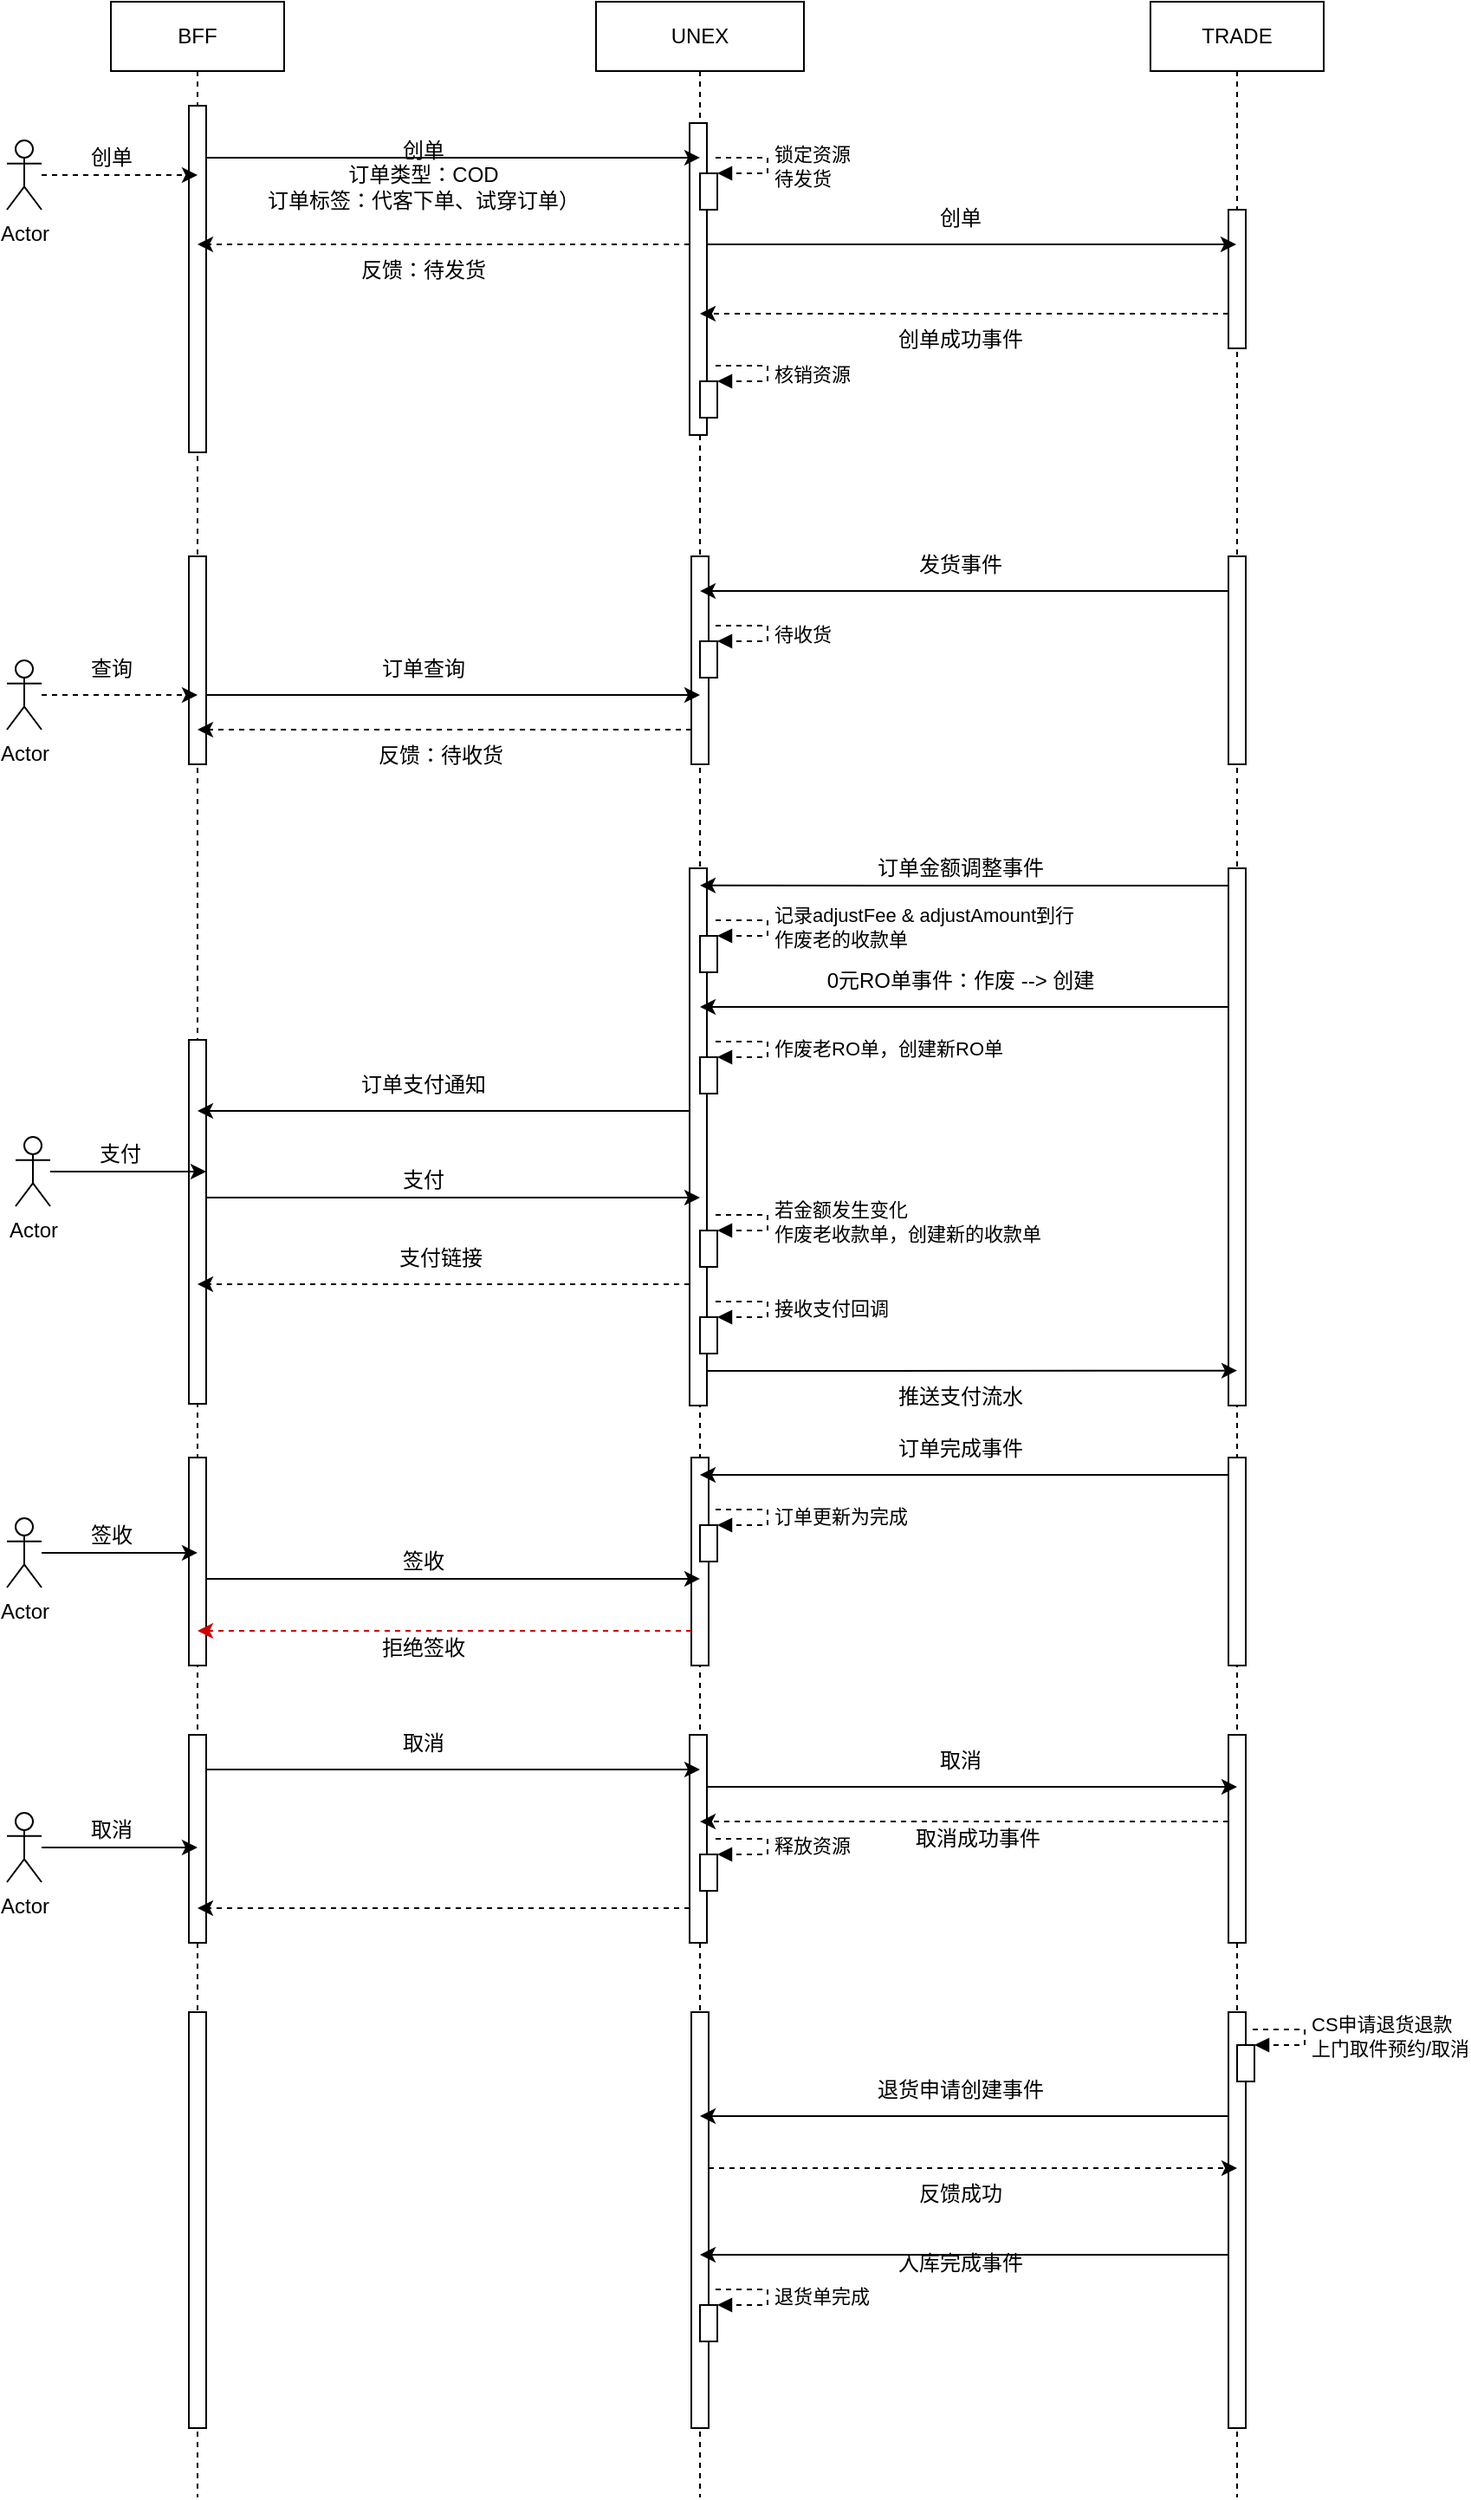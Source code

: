 <mxfile version="20.8.5" type="github">
  <diagram id="SIKZJ5OvWdf6jRGlZ0ak" name="第 1 页">
    <mxGraphModel dx="1003" dy="644" grid="1" gridSize="10" guides="1" tooltips="1" connect="1" arrows="1" fold="1" page="1" pageScale="1" pageWidth="827" pageHeight="1169" math="0" shadow="0">
      <root>
        <mxCell id="0" />
        <mxCell id="1" parent="0" />
        <mxCell id="OFJ5Goqv8C-owGQzhqaM-27" value="BFF" style="shape=umlLifeline;perimeter=lifelinePerimeter;whiteSpace=wrap;html=1;container=1;collapsible=0;recursiveResize=0;outlineConnect=0;" vertex="1" parent="1">
          <mxGeometry x="80" y="360" width="100" height="1440" as="geometry" />
        </mxCell>
        <mxCell id="OFJ5Goqv8C-owGQzhqaM-30" value="" style="html=1;points=[];perimeter=orthogonalPerimeter;" vertex="1" parent="OFJ5Goqv8C-owGQzhqaM-27">
          <mxGeometry x="45" y="60" width="10" height="200" as="geometry" />
        </mxCell>
        <mxCell id="OFJ5Goqv8C-owGQzhqaM-93" value="" style="html=1;points=[];perimeter=orthogonalPerimeter;" vertex="1" parent="OFJ5Goqv8C-owGQzhqaM-27">
          <mxGeometry x="45" y="320" width="10" height="120" as="geometry" />
        </mxCell>
        <mxCell id="OFJ5Goqv8C-owGQzhqaM-117" value="" style="html=1;points=[];perimeter=orthogonalPerimeter;" vertex="1" parent="OFJ5Goqv8C-owGQzhqaM-27">
          <mxGeometry x="45" y="599" width="10" height="210" as="geometry" />
        </mxCell>
        <mxCell id="OFJ5Goqv8C-owGQzhqaM-139" style="edgeStyle=orthogonalEdgeStyle;rounded=0;orthogonalLoop=1;jettySize=auto;html=1;entryX=0.5;entryY=0.481;entryDx=0;entryDy=0;entryPerimeter=0;" edge="1" parent="OFJ5Goqv8C-owGQzhqaM-27" source="OFJ5Goqv8C-owGQzhqaM-129">
          <mxGeometry relative="1" as="geometry">
            <mxPoint x="55" y="675.01" as="targetPoint" />
          </mxGeometry>
        </mxCell>
        <mxCell id="OFJ5Goqv8C-owGQzhqaM-129" value="Actor" style="shape=umlActor;verticalLabelPosition=bottom;verticalAlign=top;html=1;" vertex="1" parent="OFJ5Goqv8C-owGQzhqaM-27">
          <mxGeometry x="-55" y="655" width="20" height="40" as="geometry" />
        </mxCell>
        <mxCell id="OFJ5Goqv8C-owGQzhqaM-140" value="支付" style="text;html=1;align=center;verticalAlign=middle;resizable=0;points=[];autosize=1;strokeColor=none;fillColor=none;" vertex="1" parent="OFJ5Goqv8C-owGQzhqaM-27">
          <mxGeometry x="-20" y="650" width="50" height="30" as="geometry" />
        </mxCell>
        <mxCell id="OFJ5Goqv8C-owGQzhqaM-153" value="" style="html=1;points=[];perimeter=orthogonalPerimeter;" vertex="1" parent="OFJ5Goqv8C-owGQzhqaM-27">
          <mxGeometry x="45" y="840" width="10" height="120" as="geometry" />
        </mxCell>
        <mxCell id="OFJ5Goqv8C-owGQzhqaM-167" value="" style="html=1;points=[];perimeter=orthogonalPerimeter;" vertex="1" parent="OFJ5Goqv8C-owGQzhqaM-27">
          <mxGeometry x="45" y="1000" width="10" height="120" as="geometry" />
        </mxCell>
        <mxCell id="OFJ5Goqv8C-owGQzhqaM-183" value="" style="html=1;points=[];perimeter=orthogonalPerimeter;" vertex="1" parent="OFJ5Goqv8C-owGQzhqaM-27">
          <mxGeometry x="45" y="1160" width="10" height="240" as="geometry" />
        </mxCell>
        <mxCell id="OFJ5Goqv8C-owGQzhqaM-28" value="UNEX" style="shape=umlLifeline;perimeter=lifelinePerimeter;whiteSpace=wrap;html=1;container=1;collapsible=0;recursiveResize=0;outlineConnect=0;" vertex="1" parent="1">
          <mxGeometry x="360" y="360" width="120" height="1440" as="geometry" />
        </mxCell>
        <mxCell id="OFJ5Goqv8C-owGQzhqaM-36" value="" style="html=1;points=[];perimeter=orthogonalPerimeter;" vertex="1" parent="OFJ5Goqv8C-owGQzhqaM-28">
          <mxGeometry x="54" y="70" width="10" height="180" as="geometry" />
        </mxCell>
        <mxCell id="OFJ5Goqv8C-owGQzhqaM-83" value="" style="html=1;points=[];perimeter=orthogonalPerimeter;" vertex="1" parent="OFJ5Goqv8C-owGQzhqaM-28">
          <mxGeometry x="60" y="99" width="10" height="21" as="geometry" />
        </mxCell>
        <mxCell id="OFJ5Goqv8C-owGQzhqaM-84" value="锁定资源&lt;br&gt;待发货" style="edgeStyle=orthogonalEdgeStyle;html=1;align=left;spacingLeft=2;endArrow=block;rounded=0;entryX=1;entryY=0;dashed=1;" edge="1" target="OFJ5Goqv8C-owGQzhqaM-83" parent="OFJ5Goqv8C-owGQzhqaM-28">
          <mxGeometry x="0.013" relative="1" as="geometry">
            <mxPoint x="69" y="90" as="sourcePoint" />
            <Array as="points">
              <mxPoint x="99" y="90" />
            </Array>
            <mxPoint as="offset" />
          </mxGeometry>
        </mxCell>
        <mxCell id="OFJ5Goqv8C-owGQzhqaM-90" value="" style="html=1;points=[];perimeter=orthogonalPerimeter;" vertex="1" parent="OFJ5Goqv8C-owGQzhqaM-28">
          <mxGeometry x="60" y="219" width="10" height="21" as="geometry" />
        </mxCell>
        <mxCell id="OFJ5Goqv8C-owGQzhqaM-91" value="核销资源" style="edgeStyle=orthogonalEdgeStyle;html=1;align=left;spacingLeft=2;endArrow=block;rounded=0;entryX=1;entryY=0;dashed=1;" edge="1" parent="OFJ5Goqv8C-owGQzhqaM-28" target="OFJ5Goqv8C-owGQzhqaM-90">
          <mxGeometry x="0.013" relative="1" as="geometry">
            <mxPoint x="69" y="210" as="sourcePoint" />
            <Array as="points">
              <mxPoint x="99" y="210" />
            </Array>
            <mxPoint as="offset" />
          </mxGeometry>
        </mxCell>
        <mxCell id="OFJ5Goqv8C-owGQzhqaM-98" value="" style="html=1;points=[];perimeter=orthogonalPerimeter;" vertex="1" parent="OFJ5Goqv8C-owGQzhqaM-28">
          <mxGeometry x="55" y="320" width="10" height="120" as="geometry" />
        </mxCell>
        <mxCell id="OFJ5Goqv8C-owGQzhqaM-104" value="" style="html=1;points=[];perimeter=orthogonalPerimeter;" vertex="1" parent="OFJ5Goqv8C-owGQzhqaM-28">
          <mxGeometry x="60" y="369" width="10" height="21" as="geometry" />
        </mxCell>
        <mxCell id="OFJ5Goqv8C-owGQzhqaM-105" value="待收货" style="edgeStyle=orthogonalEdgeStyle;html=1;align=left;spacingLeft=2;endArrow=block;rounded=0;entryX=1;entryY=0;dashed=1;" edge="1" parent="OFJ5Goqv8C-owGQzhqaM-28" target="OFJ5Goqv8C-owGQzhqaM-104">
          <mxGeometry x="0.013" relative="1" as="geometry">
            <mxPoint x="69" y="360" as="sourcePoint" />
            <Array as="points">
              <mxPoint x="99" y="360" />
            </Array>
            <mxPoint as="offset" />
          </mxGeometry>
        </mxCell>
        <mxCell id="OFJ5Goqv8C-owGQzhqaM-118" value="" style="html=1;points=[];perimeter=orthogonalPerimeter;" vertex="1" parent="OFJ5Goqv8C-owGQzhqaM-28">
          <mxGeometry x="54" y="500" width="10" height="310" as="geometry" />
        </mxCell>
        <mxCell id="OFJ5Goqv8C-owGQzhqaM-123" value="" style="html=1;points=[];perimeter=orthogonalPerimeter;" vertex="1" parent="OFJ5Goqv8C-owGQzhqaM-28">
          <mxGeometry x="60" y="539" width="10" height="21" as="geometry" />
        </mxCell>
        <mxCell id="OFJ5Goqv8C-owGQzhqaM-124" value="记录adjustFee &amp;amp;&amp;nbsp;adjustAmount到行&lt;br&gt;作废老的收款单" style="edgeStyle=orthogonalEdgeStyle;html=1;align=left;spacingLeft=2;endArrow=block;rounded=0;entryX=1;entryY=0;dashed=1;" edge="1" parent="OFJ5Goqv8C-owGQzhqaM-28" target="OFJ5Goqv8C-owGQzhqaM-123">
          <mxGeometry relative="1" as="geometry">
            <mxPoint x="69" y="530" as="sourcePoint" />
            <Array as="points">
              <mxPoint x="99" y="530" />
            </Array>
            <mxPoint as="offset" />
          </mxGeometry>
        </mxCell>
        <mxCell id="OFJ5Goqv8C-owGQzhqaM-127" value="" style="html=1;points=[];perimeter=orthogonalPerimeter;" vertex="1" parent="OFJ5Goqv8C-owGQzhqaM-28">
          <mxGeometry x="60" y="609" width="10" height="21" as="geometry" />
        </mxCell>
        <mxCell id="OFJ5Goqv8C-owGQzhqaM-128" value="作废老RO单，创建新RO单" style="edgeStyle=orthogonalEdgeStyle;html=1;align=left;spacingLeft=2;endArrow=block;rounded=0;entryX=1;entryY=0;dashed=1;" edge="1" parent="OFJ5Goqv8C-owGQzhqaM-28" target="OFJ5Goqv8C-owGQzhqaM-127">
          <mxGeometry relative="1" as="geometry">
            <mxPoint x="69" y="600" as="sourcePoint" />
            <Array as="points">
              <mxPoint x="99" y="600" />
            </Array>
            <mxPoint as="offset" />
          </mxGeometry>
        </mxCell>
        <mxCell id="OFJ5Goqv8C-owGQzhqaM-144" value="" style="html=1;points=[];perimeter=orthogonalPerimeter;" vertex="1" parent="OFJ5Goqv8C-owGQzhqaM-28">
          <mxGeometry x="60" y="709" width="10" height="21" as="geometry" />
        </mxCell>
        <mxCell id="OFJ5Goqv8C-owGQzhqaM-145" value="若金额发生变化&lt;br&gt;作废老收款单，创建新的收款单" style="edgeStyle=orthogonalEdgeStyle;html=1;align=left;spacingLeft=2;endArrow=block;rounded=0;entryX=1;entryY=0;dashed=1;" edge="1" parent="OFJ5Goqv8C-owGQzhqaM-28" target="OFJ5Goqv8C-owGQzhqaM-144">
          <mxGeometry relative="1" as="geometry">
            <mxPoint x="69" y="700" as="sourcePoint" />
            <Array as="points">
              <mxPoint x="99" y="700" />
            </Array>
            <mxPoint as="offset" />
          </mxGeometry>
        </mxCell>
        <mxCell id="OFJ5Goqv8C-owGQzhqaM-151" value="" style="html=1;points=[];perimeter=orthogonalPerimeter;" vertex="1" parent="OFJ5Goqv8C-owGQzhqaM-28">
          <mxGeometry x="60" y="759" width="10" height="21" as="geometry" />
        </mxCell>
        <mxCell id="OFJ5Goqv8C-owGQzhqaM-152" value="接收支付回调" style="edgeStyle=orthogonalEdgeStyle;html=1;align=left;spacingLeft=2;endArrow=block;rounded=0;entryX=1;entryY=0;dashed=1;" edge="1" parent="OFJ5Goqv8C-owGQzhqaM-28" target="OFJ5Goqv8C-owGQzhqaM-151">
          <mxGeometry relative="1" as="geometry">
            <mxPoint x="69" y="750" as="sourcePoint" />
            <Array as="points">
              <mxPoint x="99" y="750" />
            </Array>
            <mxPoint as="offset" />
          </mxGeometry>
        </mxCell>
        <mxCell id="OFJ5Goqv8C-owGQzhqaM-154" value="" style="html=1;points=[];perimeter=orthogonalPerimeter;" vertex="1" parent="OFJ5Goqv8C-owGQzhqaM-28">
          <mxGeometry x="55" y="840" width="10" height="120" as="geometry" />
        </mxCell>
        <mxCell id="OFJ5Goqv8C-owGQzhqaM-158" value="" style="html=1;points=[];perimeter=orthogonalPerimeter;" vertex="1" parent="OFJ5Goqv8C-owGQzhqaM-28">
          <mxGeometry x="60" y="879" width="10" height="21" as="geometry" />
        </mxCell>
        <mxCell id="OFJ5Goqv8C-owGQzhqaM-159" value="订单更新为完成" style="edgeStyle=orthogonalEdgeStyle;html=1;align=left;spacingLeft=2;endArrow=block;rounded=0;entryX=1;entryY=0;dashed=1;" edge="1" parent="OFJ5Goqv8C-owGQzhqaM-28" target="OFJ5Goqv8C-owGQzhqaM-158">
          <mxGeometry relative="1" as="geometry">
            <mxPoint x="69" y="870" as="sourcePoint" />
            <Array as="points">
              <mxPoint x="99" y="870" />
            </Array>
            <mxPoint as="offset" />
          </mxGeometry>
        </mxCell>
        <mxCell id="OFJ5Goqv8C-owGQzhqaM-168" value="" style="html=1;points=[];perimeter=orthogonalPerimeter;" vertex="1" parent="OFJ5Goqv8C-owGQzhqaM-28">
          <mxGeometry x="54" y="1000" width="10" height="120" as="geometry" />
        </mxCell>
        <mxCell id="OFJ5Goqv8C-owGQzhqaM-174" value="" style="html=1;points=[];perimeter=orthogonalPerimeter;" vertex="1" parent="OFJ5Goqv8C-owGQzhqaM-28">
          <mxGeometry x="60" y="1069" width="10" height="21" as="geometry" />
        </mxCell>
        <mxCell id="OFJ5Goqv8C-owGQzhqaM-175" value="释放资源" style="edgeStyle=orthogonalEdgeStyle;html=1;align=left;spacingLeft=2;endArrow=block;rounded=0;entryX=1;entryY=0;dashed=1;" edge="1" parent="OFJ5Goqv8C-owGQzhqaM-28" target="OFJ5Goqv8C-owGQzhqaM-174">
          <mxGeometry relative="1" as="geometry">
            <mxPoint x="69" y="1060" as="sourcePoint" />
            <Array as="points">
              <mxPoint x="99" y="1060" />
            </Array>
            <mxPoint as="offset" />
          </mxGeometry>
        </mxCell>
        <mxCell id="OFJ5Goqv8C-owGQzhqaM-184" value="" style="html=1;points=[];perimeter=orthogonalPerimeter;" vertex="1" parent="OFJ5Goqv8C-owGQzhqaM-28">
          <mxGeometry x="55" y="1160" width="10" height="240" as="geometry" />
        </mxCell>
        <mxCell id="OFJ5Goqv8C-owGQzhqaM-201" value="" style="html=1;points=[];perimeter=orthogonalPerimeter;" vertex="1" parent="OFJ5Goqv8C-owGQzhqaM-28">
          <mxGeometry x="60" y="1329" width="10" height="21" as="geometry" />
        </mxCell>
        <mxCell id="OFJ5Goqv8C-owGQzhqaM-202" value="退货单完成" style="edgeStyle=orthogonalEdgeStyle;html=1;align=left;spacingLeft=2;endArrow=block;rounded=0;entryX=1;entryY=0;dashed=1;" edge="1" parent="OFJ5Goqv8C-owGQzhqaM-28" target="OFJ5Goqv8C-owGQzhqaM-201">
          <mxGeometry relative="1" as="geometry">
            <mxPoint x="69" y="1320" as="sourcePoint" />
            <Array as="points">
              <mxPoint x="99" y="1320" />
            </Array>
            <mxPoint as="offset" />
          </mxGeometry>
        </mxCell>
        <mxCell id="OFJ5Goqv8C-owGQzhqaM-29" value="TRADE" style="shape=umlLifeline;perimeter=lifelinePerimeter;whiteSpace=wrap;html=1;container=1;collapsible=0;recursiveResize=0;outlineConnect=0;" vertex="1" parent="1">
          <mxGeometry x="680" y="360" width="100" height="1440" as="geometry" />
        </mxCell>
        <mxCell id="OFJ5Goqv8C-owGQzhqaM-61" value="" style="html=1;points=[];perimeter=orthogonalPerimeter;" vertex="1" parent="OFJ5Goqv8C-owGQzhqaM-29">
          <mxGeometry x="45" y="120" width="10" height="80" as="geometry" />
        </mxCell>
        <mxCell id="OFJ5Goqv8C-owGQzhqaM-99" value="" style="html=1;points=[];perimeter=orthogonalPerimeter;" vertex="1" parent="OFJ5Goqv8C-owGQzhqaM-29">
          <mxGeometry x="45" y="320" width="10" height="120" as="geometry" />
        </mxCell>
        <mxCell id="OFJ5Goqv8C-owGQzhqaM-119" value="" style="html=1;points=[];perimeter=orthogonalPerimeter;" vertex="1" parent="OFJ5Goqv8C-owGQzhqaM-29">
          <mxGeometry x="45" y="500" width="10" height="310" as="geometry" />
        </mxCell>
        <mxCell id="OFJ5Goqv8C-owGQzhqaM-155" value="" style="html=1;points=[];perimeter=orthogonalPerimeter;" vertex="1" parent="OFJ5Goqv8C-owGQzhqaM-29">
          <mxGeometry x="45" y="840" width="10" height="120" as="geometry" />
        </mxCell>
        <mxCell id="OFJ5Goqv8C-owGQzhqaM-169" value="" style="html=1;points=[];perimeter=orthogonalPerimeter;" vertex="1" parent="OFJ5Goqv8C-owGQzhqaM-29">
          <mxGeometry x="45" y="1000" width="10" height="120" as="geometry" />
        </mxCell>
        <mxCell id="OFJ5Goqv8C-owGQzhqaM-185" value="" style="html=1;points=[];perimeter=orthogonalPerimeter;" vertex="1" parent="OFJ5Goqv8C-owGQzhqaM-29">
          <mxGeometry x="45" y="1160" width="10" height="240" as="geometry" />
        </mxCell>
        <mxCell id="OFJ5Goqv8C-owGQzhqaM-193" value="" style="html=1;points=[];perimeter=orthogonalPerimeter;" vertex="1" parent="OFJ5Goqv8C-owGQzhqaM-29">
          <mxGeometry x="50" y="1179" width="10" height="21" as="geometry" />
        </mxCell>
        <mxCell id="OFJ5Goqv8C-owGQzhqaM-194" value="CS申请退货退款&lt;br&gt;上门取件预约/取消" style="edgeStyle=orthogonalEdgeStyle;html=1;align=left;spacingLeft=2;endArrow=block;rounded=0;entryX=1;entryY=0;dashed=1;" edge="1" parent="OFJ5Goqv8C-owGQzhqaM-29" target="OFJ5Goqv8C-owGQzhqaM-193">
          <mxGeometry relative="1" as="geometry">
            <mxPoint x="59" y="1170" as="sourcePoint" />
            <Array as="points">
              <mxPoint x="89" y="1170" />
            </Array>
            <mxPoint as="offset" />
          </mxGeometry>
        </mxCell>
        <mxCell id="OFJ5Goqv8C-owGQzhqaM-47" value="创单&lt;br&gt;订单类型：COD&lt;br&gt;订单标签：代客下单、试穿订单）" style="text;html=1;align=center;verticalAlign=middle;resizable=0;points=[];autosize=1;strokeColor=none;fillColor=none;" vertex="1" parent="1">
          <mxGeometry x="160" y="430" width="200" height="60" as="geometry" />
        </mxCell>
        <mxCell id="OFJ5Goqv8C-owGQzhqaM-60" style="edgeStyle=orthogonalEdgeStyle;rounded=0;orthogonalLoop=1;jettySize=auto;html=1;dashed=1;" edge="1" parent="1" source="OFJ5Goqv8C-owGQzhqaM-36" target="OFJ5Goqv8C-owGQzhqaM-27">
          <mxGeometry relative="1" as="geometry">
            <Array as="points">
              <mxPoint x="240" y="500" />
              <mxPoint x="240" y="500" />
            </Array>
          </mxGeometry>
        </mxCell>
        <mxCell id="OFJ5Goqv8C-owGQzhqaM-65" style="edgeStyle=orthogonalEdgeStyle;rounded=0;orthogonalLoop=1;jettySize=auto;html=1;" edge="1" parent="1" source="OFJ5Goqv8C-owGQzhqaM-36" target="OFJ5Goqv8C-owGQzhqaM-29">
          <mxGeometry relative="1" as="geometry">
            <Array as="points">
              <mxPoint x="480" y="500" />
              <mxPoint x="480" y="500" />
            </Array>
          </mxGeometry>
        </mxCell>
        <mxCell id="OFJ5Goqv8C-owGQzhqaM-66" value="创单" style="text;html=1;align=center;verticalAlign=middle;resizable=0;points=[];autosize=1;strokeColor=none;fillColor=none;" vertex="1" parent="1">
          <mxGeometry x="545" y="470" width="50" height="30" as="geometry" />
        </mxCell>
        <mxCell id="OFJ5Goqv8C-owGQzhqaM-72" value="创单成功事件" style="text;html=1;align=center;verticalAlign=middle;resizable=0;points=[];autosize=1;strokeColor=none;fillColor=none;" vertex="1" parent="1">
          <mxGeometry x="520" y="540" width="100" height="30" as="geometry" />
        </mxCell>
        <mxCell id="OFJ5Goqv8C-owGQzhqaM-88" style="edgeStyle=orthogonalEdgeStyle;rounded=0;orthogonalLoop=1;jettySize=auto;html=1;entryX=0.6;entryY=0.111;entryDx=0;entryDy=0;entryPerimeter=0;" edge="1" parent="1" source="OFJ5Goqv8C-owGQzhqaM-30" target="OFJ5Goqv8C-owGQzhqaM-36">
          <mxGeometry relative="1" as="geometry">
            <Array as="points">
              <mxPoint x="180" y="450" />
              <mxPoint x="180" y="450" />
            </Array>
          </mxGeometry>
        </mxCell>
        <mxCell id="OFJ5Goqv8C-owGQzhqaM-89" style="edgeStyle=orthogonalEdgeStyle;rounded=0;orthogonalLoop=1;jettySize=auto;html=1;dashed=1;" edge="1" parent="1" source="OFJ5Goqv8C-owGQzhqaM-61" target="OFJ5Goqv8C-owGQzhqaM-28">
          <mxGeometry relative="1" as="geometry">
            <Array as="points">
              <mxPoint x="500" y="540" />
              <mxPoint x="500" y="540" />
            </Array>
          </mxGeometry>
        </mxCell>
        <mxCell id="OFJ5Goqv8C-owGQzhqaM-92" value="反馈：待发货" style="text;html=1;align=center;verticalAlign=middle;resizable=0;points=[];autosize=1;strokeColor=none;fillColor=none;" vertex="1" parent="1">
          <mxGeometry x="210" y="500" width="100" height="30" as="geometry" />
        </mxCell>
        <mxCell id="OFJ5Goqv8C-owGQzhqaM-96" style="edgeStyle=orthogonalEdgeStyle;rounded=0;orthogonalLoop=1;jettySize=auto;html=1;entryX=0.5;entryY=0.2;entryDx=0;entryDy=0;entryPerimeter=0;dashed=1;" edge="1" parent="1" source="OFJ5Goqv8C-owGQzhqaM-94" target="OFJ5Goqv8C-owGQzhqaM-30">
          <mxGeometry relative="1" as="geometry" />
        </mxCell>
        <mxCell id="OFJ5Goqv8C-owGQzhqaM-94" value="Actor" style="shape=umlActor;verticalLabelPosition=bottom;verticalAlign=top;html=1;" vertex="1" parent="1">
          <mxGeometry x="20" y="440" width="20" height="40" as="geometry" />
        </mxCell>
        <mxCell id="OFJ5Goqv8C-owGQzhqaM-97" value="创单" style="text;html=1;align=center;verticalAlign=middle;resizable=0;points=[];autosize=1;strokeColor=none;fillColor=none;" vertex="1" parent="1">
          <mxGeometry x="55" y="435" width="50" height="30" as="geometry" />
        </mxCell>
        <mxCell id="OFJ5Goqv8C-owGQzhqaM-101" style="edgeStyle=orthogonalEdgeStyle;rounded=0;orthogonalLoop=1;jettySize=auto;html=1;entryX=0.5;entryY=0.167;entryDx=0;entryDy=0;entryPerimeter=0;" edge="1" parent="1" source="OFJ5Goqv8C-owGQzhqaM-99" target="OFJ5Goqv8C-owGQzhqaM-98">
          <mxGeometry relative="1" as="geometry">
            <Array as="points">
              <mxPoint x="610" y="700" />
              <mxPoint x="610" y="700" />
            </Array>
          </mxGeometry>
        </mxCell>
        <mxCell id="OFJ5Goqv8C-owGQzhqaM-102" value="发货事件" style="text;html=1;align=center;verticalAlign=middle;resizable=0;points=[];autosize=1;strokeColor=none;fillColor=none;" vertex="1" parent="1">
          <mxGeometry x="535" y="670" width="70" height="30" as="geometry" />
        </mxCell>
        <mxCell id="OFJ5Goqv8C-owGQzhqaM-106" style="edgeStyle=orthogonalEdgeStyle;rounded=0;orthogonalLoop=1;jettySize=auto;html=1;entryX=0.5;entryY=0.667;entryDx=0;entryDy=0;entryPerimeter=0;" edge="1" parent="1" source="OFJ5Goqv8C-owGQzhqaM-93" target="OFJ5Goqv8C-owGQzhqaM-98">
          <mxGeometry relative="1" as="geometry">
            <Array as="points">
              <mxPoint x="200" y="760" />
              <mxPoint x="200" y="760" />
            </Array>
          </mxGeometry>
        </mxCell>
        <mxCell id="OFJ5Goqv8C-owGQzhqaM-110" style="edgeStyle=orthogonalEdgeStyle;rounded=0;orthogonalLoop=1;jettySize=auto;html=1;entryX=0.5;entryY=0.833;entryDx=0;entryDy=0;entryPerimeter=0;dashed=1;" edge="1" parent="1" source="OFJ5Goqv8C-owGQzhqaM-98" target="OFJ5Goqv8C-owGQzhqaM-93">
          <mxGeometry relative="1" as="geometry">
            <Array as="points">
              <mxPoint x="360" y="780" />
              <mxPoint x="360" y="780" />
            </Array>
          </mxGeometry>
        </mxCell>
        <mxCell id="OFJ5Goqv8C-owGQzhqaM-111" value="订单查询" style="text;html=1;align=center;verticalAlign=middle;resizable=0;points=[];autosize=1;strokeColor=none;fillColor=none;" vertex="1" parent="1">
          <mxGeometry x="225" y="730" width="70" height="30" as="geometry" />
        </mxCell>
        <mxCell id="OFJ5Goqv8C-owGQzhqaM-114" style="edgeStyle=orthogonalEdgeStyle;rounded=0;orthogonalLoop=1;jettySize=auto;html=1;entryX=0.5;entryY=0.667;entryDx=0;entryDy=0;entryPerimeter=0;dashed=1;" edge="1" parent="1" source="OFJ5Goqv8C-owGQzhqaM-113" target="OFJ5Goqv8C-owGQzhqaM-93">
          <mxGeometry relative="1" as="geometry" />
        </mxCell>
        <mxCell id="OFJ5Goqv8C-owGQzhqaM-113" value="Actor" style="shape=umlActor;verticalLabelPosition=bottom;verticalAlign=top;html=1;" vertex="1" parent="1">
          <mxGeometry x="20" y="740" width="20" height="40" as="geometry" />
        </mxCell>
        <mxCell id="OFJ5Goqv8C-owGQzhqaM-115" value="查询" style="text;html=1;align=center;verticalAlign=middle;resizable=0;points=[];autosize=1;strokeColor=none;fillColor=none;" vertex="1" parent="1">
          <mxGeometry x="55" y="730" width="50" height="30" as="geometry" />
        </mxCell>
        <mxCell id="OFJ5Goqv8C-owGQzhqaM-116" value="反馈：待收货" style="text;html=1;align=center;verticalAlign=middle;resizable=0;points=[];autosize=1;strokeColor=none;fillColor=none;" vertex="1" parent="1">
          <mxGeometry x="220" y="780" width="100" height="30" as="geometry" />
        </mxCell>
        <mxCell id="OFJ5Goqv8C-owGQzhqaM-121" value="订单金额调整事件" style="text;html=1;align=center;verticalAlign=middle;resizable=0;points=[];autosize=1;strokeColor=none;fillColor=none;" vertex="1" parent="1">
          <mxGeometry x="510" y="845" width="120" height="30" as="geometry" />
        </mxCell>
        <mxCell id="OFJ5Goqv8C-owGQzhqaM-125" style="edgeStyle=orthogonalEdgeStyle;rounded=0;orthogonalLoop=1;jettySize=auto;html=1;entryX=0.6;entryY=0.083;entryDx=0;entryDy=0;entryPerimeter=0;" edge="1" parent="1">
          <mxGeometry relative="1" as="geometry">
            <mxPoint x="725" y="940.04" as="sourcePoint" />
            <mxPoint x="420" y="940" as="targetPoint" />
            <Array as="points">
              <mxPoint x="620" y="940.04" />
              <mxPoint x="620" y="940.04" />
            </Array>
          </mxGeometry>
        </mxCell>
        <mxCell id="OFJ5Goqv8C-owGQzhqaM-126" value="0元RO单事件：作废 --&amp;gt;&amp;nbsp;创建" style="text;html=1;align=center;verticalAlign=middle;resizable=0;points=[];autosize=1;strokeColor=none;fillColor=none;" vertex="1" parent="1">
          <mxGeometry x="480" y="910" width="180" height="30" as="geometry" />
        </mxCell>
        <mxCell id="OFJ5Goqv8C-owGQzhqaM-135" style="edgeStyle=orthogonalEdgeStyle;rounded=0;orthogonalLoop=1;jettySize=auto;html=1;" edge="1" parent="1" source="OFJ5Goqv8C-owGQzhqaM-118">
          <mxGeometry relative="1" as="geometry">
            <mxPoint x="130" y="1000" as="targetPoint" />
            <Array as="points">
              <mxPoint x="310" y="1000" />
              <mxPoint x="310" y="1000" />
            </Array>
          </mxGeometry>
        </mxCell>
        <mxCell id="OFJ5Goqv8C-owGQzhqaM-136" value="订单支付通知" style="text;html=1;align=center;verticalAlign=middle;resizable=0;points=[];autosize=1;strokeColor=none;fillColor=none;" vertex="1" parent="1">
          <mxGeometry x="210" y="970" width="100" height="30" as="geometry" />
        </mxCell>
        <mxCell id="OFJ5Goqv8C-owGQzhqaM-137" style="edgeStyle=orthogonalEdgeStyle;rounded=0;orthogonalLoop=1;jettySize=auto;html=1;entryX=0.6;entryY=0.032;entryDx=0;entryDy=0;entryPerimeter=0;" edge="1" parent="1" source="OFJ5Goqv8C-owGQzhqaM-119" target="OFJ5Goqv8C-owGQzhqaM-118">
          <mxGeometry relative="1" as="geometry">
            <Array as="points">
              <mxPoint x="690" y="870" />
              <mxPoint x="690" y="870" />
            </Array>
          </mxGeometry>
        </mxCell>
        <mxCell id="OFJ5Goqv8C-owGQzhqaM-142" style="edgeStyle=orthogonalEdgeStyle;rounded=0;orthogonalLoop=1;jettySize=auto;html=1;entryX=0.6;entryY=0.613;entryDx=0;entryDy=0;entryPerimeter=0;" edge="1" parent="1" source="OFJ5Goqv8C-owGQzhqaM-117" target="OFJ5Goqv8C-owGQzhqaM-118">
          <mxGeometry relative="1" as="geometry">
            <Array as="points">
              <mxPoint x="170" y="1050" />
              <mxPoint x="170" y="1050" />
            </Array>
          </mxGeometry>
        </mxCell>
        <mxCell id="OFJ5Goqv8C-owGQzhqaM-143" value="支付" style="text;html=1;align=center;verticalAlign=middle;resizable=0;points=[];autosize=1;strokeColor=none;fillColor=none;" vertex="1" parent="1">
          <mxGeometry x="235" y="1025" width="50" height="30" as="geometry" />
        </mxCell>
        <mxCell id="OFJ5Goqv8C-owGQzhqaM-146" style="edgeStyle=orthogonalEdgeStyle;rounded=0;orthogonalLoop=1;jettySize=auto;html=1;dashed=1;" edge="1" parent="1" source="OFJ5Goqv8C-owGQzhqaM-118">
          <mxGeometry relative="1" as="geometry">
            <mxPoint x="130" y="1100" as="targetPoint" />
            <Array as="points">
              <mxPoint x="130" y="1100" />
            </Array>
          </mxGeometry>
        </mxCell>
        <mxCell id="OFJ5Goqv8C-owGQzhqaM-147" value="支付链接" style="text;html=1;align=center;verticalAlign=middle;resizable=0;points=[];autosize=1;strokeColor=none;fillColor=none;" vertex="1" parent="1">
          <mxGeometry x="235" y="1070" width="70" height="30" as="geometry" />
        </mxCell>
        <mxCell id="OFJ5Goqv8C-owGQzhqaM-149" style="edgeStyle=orthogonalEdgeStyle;rounded=0;orthogonalLoop=1;jettySize=auto;html=1;entryX=0.5;entryY=0.935;entryDx=0;entryDy=0;entryPerimeter=0;" edge="1" parent="1" source="OFJ5Goqv8C-owGQzhqaM-118" target="OFJ5Goqv8C-owGQzhqaM-119">
          <mxGeometry relative="1" as="geometry">
            <Array as="points">
              <mxPoint x="470" y="1150" />
              <mxPoint x="470" y="1150" />
            </Array>
          </mxGeometry>
        </mxCell>
        <mxCell id="OFJ5Goqv8C-owGQzhqaM-150" value="推送支付流水" style="text;html=1;align=center;verticalAlign=middle;resizable=0;points=[];autosize=1;strokeColor=none;fillColor=none;" vertex="1" parent="1">
          <mxGeometry x="520" y="1150" width="100" height="30" as="geometry" />
        </mxCell>
        <mxCell id="OFJ5Goqv8C-owGQzhqaM-156" style="edgeStyle=orthogonalEdgeStyle;rounded=0;orthogonalLoop=1;jettySize=auto;html=1;entryX=0.5;entryY=0.083;entryDx=0;entryDy=0;entryPerimeter=0;" edge="1" parent="1" source="OFJ5Goqv8C-owGQzhqaM-155" target="OFJ5Goqv8C-owGQzhqaM-154">
          <mxGeometry relative="1" as="geometry">
            <Array as="points">
              <mxPoint x="660" y="1210" />
              <mxPoint x="660" y="1210" />
            </Array>
          </mxGeometry>
        </mxCell>
        <mxCell id="OFJ5Goqv8C-owGQzhqaM-157" value="订单完成事件" style="text;html=1;align=center;verticalAlign=middle;resizable=0;points=[];autosize=1;strokeColor=none;fillColor=none;" vertex="1" parent="1">
          <mxGeometry x="520" y="1180" width="100" height="30" as="geometry" />
        </mxCell>
        <mxCell id="OFJ5Goqv8C-owGQzhqaM-162" style="edgeStyle=orthogonalEdgeStyle;rounded=0;orthogonalLoop=1;jettySize=auto;html=1;entryX=0.5;entryY=0.458;entryDx=0;entryDy=0;entryPerimeter=0;" edge="1" parent="1" source="OFJ5Goqv8C-owGQzhqaM-160" target="OFJ5Goqv8C-owGQzhqaM-153">
          <mxGeometry relative="1" as="geometry" />
        </mxCell>
        <mxCell id="OFJ5Goqv8C-owGQzhqaM-160" value="Actor" style="shape=umlActor;verticalLabelPosition=bottom;verticalAlign=top;html=1;" vertex="1" parent="1">
          <mxGeometry x="20" y="1235" width="20" height="40" as="geometry" />
        </mxCell>
        <mxCell id="OFJ5Goqv8C-owGQzhqaM-161" value="签收" style="text;html=1;align=center;verticalAlign=middle;resizable=0;points=[];autosize=1;strokeColor=none;fillColor=none;" vertex="1" parent="1">
          <mxGeometry x="55" y="1230" width="50" height="30" as="geometry" />
        </mxCell>
        <mxCell id="OFJ5Goqv8C-owGQzhqaM-163" style="edgeStyle=orthogonalEdgeStyle;rounded=0;orthogonalLoop=1;jettySize=auto;html=1;entryX=0.5;entryY=0.583;entryDx=0;entryDy=0;entryPerimeter=0;" edge="1" parent="1" source="OFJ5Goqv8C-owGQzhqaM-153" target="OFJ5Goqv8C-owGQzhqaM-154">
          <mxGeometry relative="1" as="geometry">
            <Array as="points">
              <mxPoint x="230" y="1270" />
              <mxPoint x="230" y="1270" />
            </Array>
          </mxGeometry>
        </mxCell>
        <mxCell id="OFJ5Goqv8C-owGQzhqaM-164" value="签收" style="text;html=1;align=center;verticalAlign=middle;resizable=0;points=[];autosize=1;strokeColor=none;fillColor=none;" vertex="1" parent="1">
          <mxGeometry x="235" y="1245" width="50" height="30" as="geometry" />
        </mxCell>
        <mxCell id="OFJ5Goqv8C-owGQzhqaM-165" style="edgeStyle=orthogonalEdgeStyle;rounded=0;orthogonalLoop=1;jettySize=auto;html=1;entryX=0.5;entryY=0.833;entryDx=0;entryDy=0;entryPerimeter=0;dashed=1;strokeColor=#CC0000;" edge="1" parent="1" source="OFJ5Goqv8C-owGQzhqaM-154" target="OFJ5Goqv8C-owGQzhqaM-153">
          <mxGeometry relative="1" as="geometry">
            <Array as="points">
              <mxPoint x="320" y="1300" />
              <mxPoint x="320" y="1300" />
            </Array>
          </mxGeometry>
        </mxCell>
        <mxCell id="OFJ5Goqv8C-owGQzhqaM-166" value="拒绝签收" style="text;html=1;align=center;verticalAlign=middle;resizable=0;points=[];autosize=1;strokeColor=none;fillColor=none;" vertex="1" parent="1">
          <mxGeometry x="225" y="1295" width="70" height="30" as="geometry" />
        </mxCell>
        <mxCell id="OFJ5Goqv8C-owGQzhqaM-170" style="edgeStyle=orthogonalEdgeStyle;rounded=0;orthogonalLoop=1;jettySize=auto;html=1;entryX=0.6;entryY=0.167;entryDx=0;entryDy=0;entryPerimeter=0;strokeColor=#000000;" edge="1" parent="1" source="OFJ5Goqv8C-owGQzhqaM-167" target="OFJ5Goqv8C-owGQzhqaM-168">
          <mxGeometry relative="1" as="geometry">
            <Array as="points">
              <mxPoint x="210" y="1380" />
              <mxPoint x="210" y="1380" />
            </Array>
          </mxGeometry>
        </mxCell>
        <mxCell id="OFJ5Goqv8C-owGQzhqaM-171" style="edgeStyle=orthogonalEdgeStyle;rounded=0;orthogonalLoop=1;jettySize=auto;html=1;entryX=0.5;entryY=0.25;entryDx=0;entryDy=0;entryPerimeter=0;strokeColor=#000000;" edge="1" parent="1" source="OFJ5Goqv8C-owGQzhqaM-168" target="OFJ5Goqv8C-owGQzhqaM-169">
          <mxGeometry relative="1" as="geometry">
            <Array as="points">
              <mxPoint x="470" y="1390" />
              <mxPoint x="470" y="1390" />
            </Array>
          </mxGeometry>
        </mxCell>
        <mxCell id="OFJ5Goqv8C-owGQzhqaM-172" style="edgeStyle=orthogonalEdgeStyle;rounded=0;orthogonalLoop=1;jettySize=auto;html=1;entryX=0.6;entryY=0.417;entryDx=0;entryDy=0;entryPerimeter=0;strokeColor=#000000;dashed=1;" edge="1" parent="1" source="OFJ5Goqv8C-owGQzhqaM-169" target="OFJ5Goqv8C-owGQzhqaM-168">
          <mxGeometry relative="1" as="geometry">
            <Array as="points">
              <mxPoint x="610" y="1410" />
              <mxPoint x="610" y="1410" />
            </Array>
          </mxGeometry>
        </mxCell>
        <mxCell id="OFJ5Goqv8C-owGQzhqaM-173" style="edgeStyle=orthogonalEdgeStyle;rounded=0;orthogonalLoop=1;jettySize=auto;html=1;entryX=0.5;entryY=0.833;entryDx=0;entryDy=0;entryPerimeter=0;strokeColor=#000000;dashed=1;" edge="1" parent="1" source="OFJ5Goqv8C-owGQzhqaM-168" target="OFJ5Goqv8C-owGQzhqaM-167">
          <mxGeometry relative="1" as="geometry">
            <Array as="points">
              <mxPoint x="310" y="1460" />
              <mxPoint x="310" y="1460" />
            </Array>
          </mxGeometry>
        </mxCell>
        <mxCell id="OFJ5Goqv8C-owGQzhqaM-176" value="取消成功事件" style="text;html=1;align=center;verticalAlign=middle;resizable=0;points=[];autosize=1;strokeColor=none;fillColor=none;" vertex="1" parent="1">
          <mxGeometry x="530" y="1405" width="100" height="30" as="geometry" />
        </mxCell>
        <mxCell id="OFJ5Goqv8C-owGQzhqaM-177" value="取消" style="text;html=1;align=center;verticalAlign=middle;resizable=0;points=[];autosize=1;strokeColor=none;fillColor=none;" vertex="1" parent="1">
          <mxGeometry x="235" y="1350" width="50" height="30" as="geometry" />
        </mxCell>
        <mxCell id="OFJ5Goqv8C-owGQzhqaM-178" value="取消" style="text;html=1;align=center;verticalAlign=middle;resizable=0;points=[];autosize=1;strokeColor=none;fillColor=none;" vertex="1" parent="1">
          <mxGeometry x="545" y="1360" width="50" height="30" as="geometry" />
        </mxCell>
        <mxCell id="OFJ5Goqv8C-owGQzhqaM-181" style="edgeStyle=orthogonalEdgeStyle;rounded=0;orthogonalLoop=1;jettySize=auto;html=1;entryX=0.5;entryY=0.542;entryDx=0;entryDy=0;entryPerimeter=0;strokeColor=#000000;" edge="1" parent="1" source="OFJ5Goqv8C-owGQzhqaM-179" target="OFJ5Goqv8C-owGQzhqaM-167">
          <mxGeometry relative="1" as="geometry">
            <Array as="points">
              <mxPoint x="90" y="1425" />
              <mxPoint x="90" y="1425" />
            </Array>
          </mxGeometry>
        </mxCell>
        <mxCell id="OFJ5Goqv8C-owGQzhqaM-179" value="Actor" style="shape=umlActor;verticalLabelPosition=bottom;verticalAlign=top;html=1;" vertex="1" parent="1">
          <mxGeometry x="20" y="1405" width="20" height="40" as="geometry" />
        </mxCell>
        <mxCell id="OFJ5Goqv8C-owGQzhqaM-182" value="取消" style="text;html=1;align=center;verticalAlign=middle;resizable=0;points=[];autosize=1;strokeColor=none;fillColor=none;" vertex="1" parent="1">
          <mxGeometry x="55" y="1400" width="50" height="30" as="geometry" />
        </mxCell>
        <mxCell id="OFJ5Goqv8C-owGQzhqaM-196" value="退货申请创建事件" style="text;html=1;align=center;verticalAlign=middle;resizable=0;points=[];autosize=1;strokeColor=none;fillColor=none;" vertex="1" parent="1">
          <mxGeometry x="510" y="1550" width="120" height="30" as="geometry" />
        </mxCell>
        <mxCell id="OFJ5Goqv8C-owGQzhqaM-197" style="edgeStyle=orthogonalEdgeStyle;rounded=0;orthogonalLoop=1;jettySize=auto;html=1;entryX=0.5;entryY=0.25;entryDx=0;entryDy=0;entryPerimeter=0;strokeColor=#000000;" edge="1" parent="1" source="OFJ5Goqv8C-owGQzhqaM-185" target="OFJ5Goqv8C-owGQzhqaM-184">
          <mxGeometry relative="1" as="geometry">
            <Array as="points">
              <mxPoint x="710" y="1580" />
              <mxPoint x="710" y="1580" />
            </Array>
          </mxGeometry>
        </mxCell>
        <mxCell id="OFJ5Goqv8C-owGQzhqaM-199" style="edgeStyle=orthogonalEdgeStyle;rounded=0;orthogonalLoop=1;jettySize=auto;html=1;entryX=0.5;entryY=0.375;entryDx=0;entryDy=0;entryPerimeter=0;strokeColor=#000000;dashed=1;" edge="1" parent="1" source="OFJ5Goqv8C-owGQzhqaM-184" target="OFJ5Goqv8C-owGQzhqaM-185">
          <mxGeometry relative="1" as="geometry">
            <Array as="points">
              <mxPoint x="470" y="1610" />
              <mxPoint x="470" y="1610" />
            </Array>
          </mxGeometry>
        </mxCell>
        <mxCell id="OFJ5Goqv8C-owGQzhqaM-200" value="反馈成功" style="text;html=1;align=center;verticalAlign=middle;resizable=0;points=[];autosize=1;strokeColor=none;fillColor=none;" vertex="1" parent="1">
          <mxGeometry x="535" y="1610" width="70" height="30" as="geometry" />
        </mxCell>
        <mxCell id="OFJ5Goqv8C-owGQzhqaM-203" style="edgeStyle=orthogonalEdgeStyle;rounded=0;orthogonalLoop=1;jettySize=auto;html=1;strokeColor=#000000;" edge="1" parent="1" source="OFJ5Goqv8C-owGQzhqaM-185">
          <mxGeometry relative="1" as="geometry">
            <mxPoint x="420" y="1660" as="targetPoint" />
            <Array as="points">
              <mxPoint x="420" y="1660" />
            </Array>
          </mxGeometry>
        </mxCell>
        <mxCell id="OFJ5Goqv8C-owGQzhqaM-204" value="入库完成事件" style="text;html=1;align=center;verticalAlign=middle;resizable=0;points=[];autosize=1;strokeColor=none;fillColor=none;" vertex="1" parent="1">
          <mxGeometry x="520" y="1650" width="100" height="30" as="geometry" />
        </mxCell>
      </root>
    </mxGraphModel>
  </diagram>
</mxfile>
